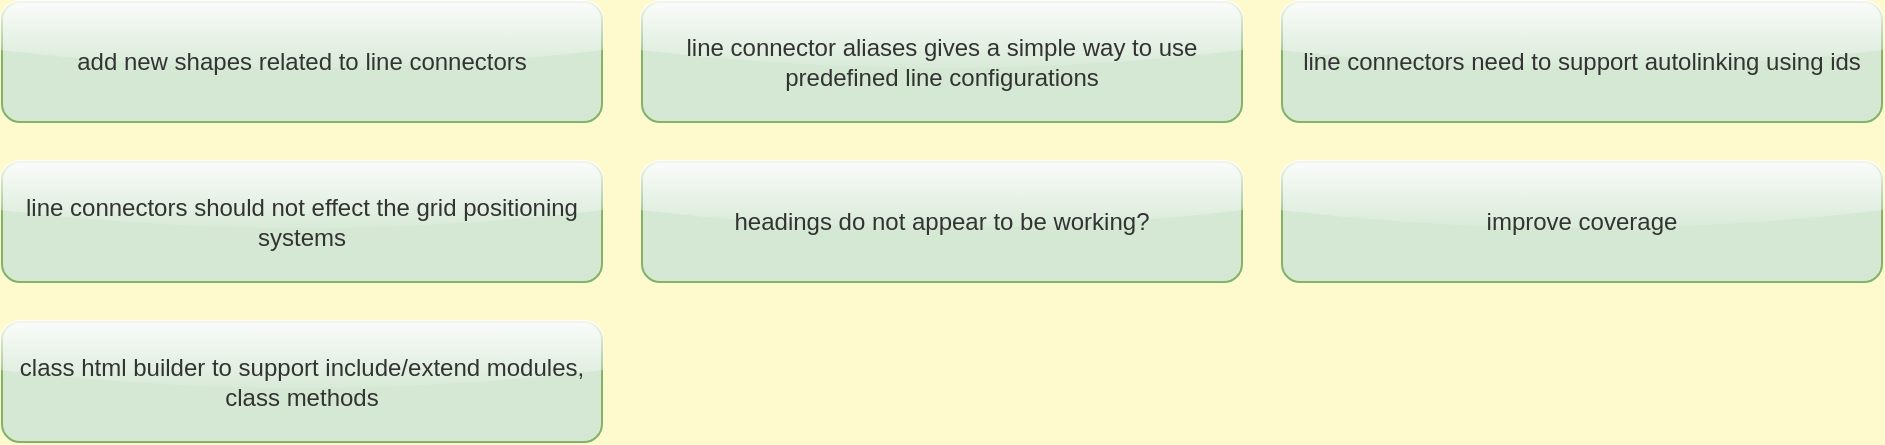 <mxfile>
  <diagram id="NGC" name="In progress">
    <mxGraphModel dx="0" dy="0" background="#FFFACD" grid="0" gridSize="10" guides="1" tooltips="1" connect="1" arrows="1" fold="1" page="1" pageScale="1" pageWidth="1169" pageHeight="827" math="0" shadow="0">
      <root>
        <mxCell id="page_root_NGC" parent="NGC"/>
        <mxCell id="node_root_NGC" parent="page_root_NGC"/>
        <mxCell id="NGC-3" value="add new shapes related to line connectors" style="whiteSpace=wrap;html=1;rounded=1;glass=1;fillColor=#d5e8d4;strokeColor=#82b366;fontColor=#333333" vertex="1" parent="node_root_NGC">
          <mxGeometry x="10" y="10" width="300" height="60" as="geometry"/>
        </mxCell>
        <mxCell id="NGC-4" value="line connector aliases gives a simple way to use predefined line configurations" style="whiteSpace=wrap;html=1;rounded=1;glass=1;fillColor=#d5e8d4;strokeColor=#82b366;fontColor=#333333" vertex="1" parent="node_root_NGC">
          <mxGeometry x="330" y="10" width="300" height="60" as="geometry"/>
        </mxCell>
        <mxCell id="NGC-5" value="line connectors need to support autolinking using ids" style="whiteSpace=wrap;html=1;rounded=1;glass=1;fillColor=#d5e8d4;strokeColor=#82b366;fontColor=#333333" vertex="1" parent="node_root_NGC">
          <mxGeometry x="650" y="10" width="300" height="60" as="geometry"/>
        </mxCell>
        <mxCell id="NGC-6" value="line connectors should not effect the grid positioning systems" style="whiteSpace=wrap;html=1;rounded=1;glass=1;fillColor=#d5e8d4;strokeColor=#82b366;fontColor=#333333" vertex="1" parent="node_root_NGC">
          <mxGeometry x="10" y="90" width="300" height="60" as="geometry"/>
        </mxCell>
        <mxCell id="NGC-7" value="headings do not appear to be working?" style="whiteSpace=wrap;html=1;rounded=1;glass=1;fillColor=#d5e8d4;strokeColor=#82b366;fontColor=#333333" vertex="1" parent="node_root_NGC">
          <mxGeometry x="330" y="90" width="300" height="60" as="geometry"/>
        </mxCell>
        <mxCell id="NGC-8" value="improve coverage" style="whiteSpace=wrap;html=1;rounded=1;glass=1;fillColor=#d5e8d4;strokeColor=#82b366;fontColor=#333333" vertex="1" parent="node_root_NGC">
          <mxGeometry x="650" y="90" width="300" height="60" as="geometry"/>
        </mxCell>
        <mxCell id="NGC-9" value="class html builder to support include/extend modules, class methods" style="whiteSpace=wrap;html=1;rounded=1;glass=1;fillColor=#d5e8d4;strokeColor=#82b366;fontColor=#333333" vertex="1" parent="node_root_NGC">
          <mxGeometry x="10" y="170" width="300" height="60" as="geometry"/>
        </mxCell>
      </root>
    </mxGraphModel>
  </diagram>
  <diagram id="wpO" name="To Do">
    <mxGraphModel dx="0" dy="0" background="#FFFACD" grid="0" gridSize="10" guides="1" tooltips="1" connect="1" arrows="1" fold="1" page="1" pageScale="1" pageWidth="1169" pageHeight="827" math="0" shadow="0">
      <root>
        <mxCell id="page_root_wpO" parent="wpO"/>
        <mxCell id="node_root_wpO" parent="page_root_wpO"/>
        <mxCell id="wpO-2" value="refactor HTML builder to custom GEM or use existing ruby GEM" style="whiteSpace=wrap;html=1;rounded=1;glass=1;fillColor=#dae8fc;strokeColor=#6c8ebf;fontColor=#333333" vertex="1" parent="node_root_wpO">
          <mxGeometry x="10" y="10" width="300" height="60" as="geometry"/>
        </mxCell>
        <mxCell id="wpO-3" value="add page background to theme, use it whenever the theme is set at a diagram/page level" style="whiteSpace=wrap;html=1;rounded=1;glass=1;fillColor=#dae8fc;strokeColor=#6c8ebf;fontColor=#333333" vertex="1" parent="node_root_wpO">
          <mxGeometry x="330" y="10" width="300" height="60" as="geometry"/>
        </mxCell>
        <mxCell id="wpO-4" value="move DrawioDsl::Formatters::Factory::FORMATTERS to resource file" style="whiteSpace=wrap;html=1;rounded=1;glass=1;fillColor=#dae8fc;strokeColor=#6c8ebf;fontColor=#333333" vertex="1" parent="node_root_wpO">
          <mxGeometry x="650" y="10" width="300" height="60" as="geometry"/>
        </mxCell>
        <mxCell id="wpO-5" value="move DrawioDsl::Formatters::StyleBuilder::MAPPINGS to resource file" style="whiteSpace=wrap;html=1;rounded=1;glass=1;fillColor=#dae8fc;strokeColor=#6c8ebf;fontColor=#333333" vertex="1" parent="node_root_wpO">
          <mxGeometry x="10" y="90" width="300" height="60" as="geometry"/>
        </mxCell>
        <mxCell id="wpO-6" value="settings style attributes need to de-duplicate, might be best to utilize the new StyleBuilder class" style="whiteSpace=wrap;html=1;rounded=1;glass=1;fillColor=#dae8fc;strokeColor=#6c8ebf;fontColor=#333333" vertex="1" parent="node_root_wpO">
          <mxGeometry x="330" y="90" width="300" height="60" as="geometry"/>
        </mxCell>
        <mxCell id="wpO-7" value="write SVG directly into other projects" style="whiteSpace=wrap;html=1;rounded=1;glass=1;fillColor=#dae8fc;strokeColor=#6c8ebf;fontColor=#333333" vertex="1" parent="node_root_wpO">
          <mxGeometry x="650" y="90" width="300" height="60" as="geometry"/>
        </mxCell>
        <mxCell id="wpO-8" value="add :shape, :line and :text to random shape generator, note: you can see the issue in the samples/20-styled-shapes.rb where the text is not rendered" style="whiteSpace=wrap;html=1;rounded=1;glass=1;fillColor=#dae8fc;strokeColor=#6c8ebf;fontColor=#333333" vertex="1" parent="node_root_wpO">
          <mxGeometry x="10" y="170" width="300" height="60" as="geometry"/>
        </mxCell>
        <mxCell id="wpO-9" value="Nodes need to support child nodes" style="whiteSpace=wrap;html=1;rounded=1;glass=1;fillColor=#dae8fc;strokeColor=#6c8ebf;fontColor=#333333" vertex="1" parent="node_root_wpO">
          <mxGeometry x="330" y="170" width="300" height="60" as="geometry"/>
        </mxCell>
        <mxCell id="wpO-10" value="Grid layout does not position itself in relation to the last element" style="whiteSpace=wrap;html=1;rounded=1;glass=1;fillColor=#dae8fc;strokeColor=#6c8ebf;fontColor=#333333" vertex="1" parent="node_root_wpO">
          <mxGeometry x="650" y="170" width="300" height="60" as="geometry"/>
        </mxCell>
        <mxCell id="wpO-11" value="Dynamic sized shapes that expand to the size of their text" style="whiteSpace=wrap;html=1;rounded=1;glass=1;fillColor=#dae8fc;strokeColor=#6c8ebf;fontColor=#333333" vertex="1" parent="node_root_wpO">
          <mxGeometry x="10" y="250" width="300" height="60" as="geometry"/>
        </mxCell>
        <mxCell id="wpO-12" value="Control of text padding left, right, top and bottom" style="whiteSpace=wrap;html=1;rounded=1;glass=1;fillColor=#dae8fc;strokeColor=#6c8ebf;fontColor=#333333" vertex="1" parent="node_root_wpO">
          <mxGeometry x="330" y="250" width="300" height="60" as="geometry"/>
        </mxCell>
        <mxCell id="wpO-13" value="Improve the theme control over text-only shapes" style="whiteSpace=wrap;html=1;rounded=1;glass=1;fillColor=#dae8fc;strokeColor=#6c8ebf;fontColor=#333333" vertex="1" parent="node_root_wpO">
          <mxGeometry x="650" y="250" width="300" height="60" as="geometry"/>
        </mxCell>
        <mxCell id="wpO-14" value="x,y settings do not work for shapes within a grid layout" style="whiteSpace=wrap;html=1;rounded=1;glass=1;fillColor=#dae8fc;strokeColor=#6c8ebf;fontColor=#333333" vertex="1" parent="node_root_wpO">
          <mxGeometry x="10" y="330" width="300" height="60" as="geometry"/>
        </mxCell>
        <mxCell id="wpO-15" value="page layout so that you drop elements on and they are positioned correctly, e.g centered, left, right, etc, maybe a grid layout with a wrap of 1 and a width of the page is sufficient" style="whiteSpace=wrap;html=1;rounded=1;glass=1;fillColor=#dae8fc;strokeColor=#6c8ebf;fontColor=#333333" vertex="1" parent="node_root_wpO">
          <mxGeometry x="330" y="330" width="300" height="60" as="geometry"/>
        </mxCell>
      </root>
    </mxGraphModel>
  </diagram>
  <diagram id="2JN" name="Done">
    <mxGraphModel dx="0" dy="0" background="#FFFACD" grid="0" gridSize="10" guides="1" tooltips="1" connect="1" arrows="1" fold="1" page="1" pageScale="1" pageWidth="1169" pageHeight="827" math="0" shadow="0">
      <root>
        <mxCell id="page_root_2JN" parent="2JN"/>
        <mxCell id="node_root_2JN" parent="page_root_2JN"/>
        <mxCell id="2JN-2" value="configuration for line strokes" style="whiteSpace=wrap;html=1;rounded=1;glass=1;fillColor=#f8cecc;strokeColor=#b85450;fontColor=#333333" vertex="1" parent="node_root_2JN">
          <mxGeometry x="10" y="10" width="300" height="60" as="geometry"/>
        </mxCell>
        <mxCell id="2JN-3" value="configuration for connector compass direction" style="whiteSpace=wrap;html=1;rounded=1;glass=1;fillColor=#f8cecc;strokeColor=#b85450;fontColor=#333333" vertex="1" parent="node_root_2JN">
          <mxGeometry x="330" y="10" width="300" height="60" as="geometry"/>
        </mxCell>
        <mxCell id="2JN-4" value="configuration for connector design" style="whiteSpace=wrap;html=1;rounded=1;glass=1;fillColor=#f8cecc;strokeColor=#b85450;fontColor=#333333" vertex="1" parent="node_root_2JN">
          <mxGeometry x="650" y="10" width="300" height="60" as="geometry"/>
        </mxCell>
        <mxCell id="2JN-5" value="configuration for connector arrows" style="whiteSpace=wrap;html=1;rounded=1;glass=1;fillColor=#f8cecc;strokeColor=#b85450;fontColor=#333333" vertex="1" parent="node_root_2JN">
          <mxGeometry x="10" y="90" width="300" height="60" as="geometry"/>
        </mxCell>
        <mxCell id="2JN-6" value="configuration for connector waypoints" style="whiteSpace=wrap;html=1;rounded=1;glass=1;fillColor=#f8cecc;strokeColor=#b85450;fontColor=#333333" vertex="1" parent="node_root_2JN">
          <mxGeometry x="330" y="90" width="300" height="60" as="geometry"/>
        </mxCell>
        <mxCell id="2JN-7" value="export_json will output a diagram in machine readable format" style="whiteSpace=wrap;html=1;rounded=1;glass=1;fillColor=#f8cecc;strokeColor=#b85450;fontColor=#333333" vertex="1" parent="node_root_2JN">
          <mxGeometry x="650" y="90" width="300" height="60" as="geometry"/>
        </mxCell>
        <mxCell id="2JN-8" value="class html formatter to support regular html nodes such as p, h1.. ul, li that are found on the builder" style="whiteSpace=wrap;html=1;rounded=1;glass=1;fillColor=#f8cecc;strokeColor=#b85450;fontColor=#333333" vertex="1" parent="node_root_2JN">
          <mxGeometry x="10" y="170" width="300" height="60" as="geometry"/>
        </mxCell>
        <mxCell id="2JN-9" value="group box, like a regular box but with a top aligned h1 style title" style="whiteSpace=wrap;html=1;rounded=1;glass=1;fillColor=#f8cecc;strokeColor=#b85450;fontColor=#333333" vertex="1" parent="node_root_2JN">
          <mxGeometry x="330" y="170" width="300" height="60" as="geometry"/>
        </mxCell>
        <mxCell id="2JN-10" value="build a domain (class) diagram" style="whiteSpace=wrap;html=1;rounded=1;glass=1;fillColor=#f8cecc;strokeColor=#b85450;fontColor=#333333" vertex="1" parent="node_root_2JN">
          <mxGeometry x="650" y="170" width="300" height="60" as="geometry"/>
        </mxCell>
        <mxCell id="2JN-11" value="build configuration for line strokes %i[dashed dotted dashdot dashdotdot dotdotdot longdash)" style="whiteSpace=wrap;html=1;rounded=1;glass=1;fillColor=#f8cecc;strokeColor=#b85450;fontColor=#333333" vertex="1" parent="node_root_2JN">
          <mxGeometry x="10" y="250" width="300" height="60" as="geometry"/>
        </mxCell>
        <mxCell id="2JN-12" value="build configuration for line compass %i[n ne e se s sw w nw]" style="whiteSpace=wrap;html=1;rounded=1;glass=1;fillColor=#f8cecc;strokeColor=#b85450;fontColor=#333333" vertex="1" parent="node_root_2JN">
          <mxGeometry x="330" y="250" width="300" height="60" as="geometry"/>
        </mxCell>
        <mxCell id="2JN-13" value="build configuration for line shape %i[style1 style2 style3 style4]" style="whiteSpace=wrap;html=1;rounded=1;glass=1;fillColor=#f8cecc;strokeColor=#b85450;fontColor=#333333" vertex="1" parent="node_root_2JN">
          <mxGeometry x="650" y="250" width="300" height="60" as="geometry"/>
        </mxCell>
        <mxCell id="2JN-14" value="build configuration for arrows %i[straight triangle diamond circle cross short default none plain skewed_dash concave er_many er_one er_one_optional er_one_mandatory er_many_optional er_many_mandatory]" style="whiteSpace=wrap;html=1;rounded=1;glass=1;fillColor=#f8cecc;strokeColor=#b85450;fontColor=#333333" vertex="1" parent="node_root_2JN">
          <mxGeometry x="10" y="330" width="300" height="60" as="geometry"/>
        </mxCell>
        <mxCell id="2JN-15" value="refactor the shape-&gt;text_only (boolean) to category (symbol)" style="whiteSpace=wrap;html=1;rounded=1;glass=1;fillColor=#f8cecc;strokeColor=#b85450;fontColor=#333333" vertex="1" parent="node_root_2JN">
          <mxGeometry x="330" y="330" width="300" height="60" as="geometry"/>
        </mxCell>
        <mxCell id="2JN-16" value="ensure that ids are working as expected" style="whiteSpace=wrap;html=1;rounded=1;glass=1;fillColor=#f8cecc;strokeColor=#b85450;fontColor=#333333" vertex="1" parent="node_root_2JN">
          <mxGeometry x="650" y="330" width="300" height="60" as="geometry"/>
        </mxCell>
        <mxCell id="2JN-17" value="alter the initial parameter of all shapes so that it can be an ID, without named attribute" style="whiteSpace=wrap;html=1;rounded=1;glass=1;fillColor=#f8cecc;strokeColor=#b85450;fontColor=#333333" vertex="1" parent="node_root_2JN">
          <mxGeometry x="10" y="410" width="300" height="60" as="geometry"/>
        </mxCell>
        <mxCell id="2JN-18" value="move project-plan files" style="whiteSpace=wrap;html=1;rounded=1;glass=1;fillColor=#f8cecc;strokeColor=#b85450;fontColor=#333333" vertex="1" parent="node_root_2JN">
          <mxGeometry x="330" y="410" width="300" height="60" as="geometry"/>
        </mxCell>
        <mxCell id="2JN-19" value="alter configure_shape so it sets the default shape key and use that for selecting the default HTML formatter" style="whiteSpace=wrap;html=1;rounded=1;glass=1;fillColor=#f8cecc;strokeColor=#b85450;fontColor=#333333" vertex="1" parent="node_root_2JN">
          <mxGeometry x="650" y="410" width="300" height="60" as="geometry"/>
        </mxCell>
        <mxCell id="2JN-20" value="add todo shape to simplify project plan drawing" style="whiteSpace=wrap;html=1;rounded=1;glass=1;fillColor=#f8cecc;strokeColor=#b85450;fontColor=#333333" vertex="1" parent="node_root_2JN">
          <mxGeometry x="10" y="490" width="300" height="60" as="geometry"/>
        </mxCell>
        <mxCell id="2JN-21" value="introduce .value property to shape and let it use either formatted HTML or plain text title" style="whiteSpace=wrap;html=1;rounded=1;glass=1;fillColor=#f8cecc;strokeColor=#b85450;fontColor=#333333" vertex="1" parent="node_root_2JN">
          <mxGeometry x="330" y="490" width="300" height="60" as="geometry"/>
        </mxCell>
        <mxCell id="2JN-22" value="formatter DSL that can render HTML directly into the value property" style="whiteSpace=wrap;html=1;rounded=1;glass=1;fillColor=#f8cecc;strokeColor=#b85450;fontColor=#333333" vertex="1" parent="node_root_2JN">
          <mxGeometry x="650" y="490" width="300" height="60" as="geometry"/>
        </mxCell>
        <mxCell id="2JN-23" value="formatter DSL for class and interface generation" style="whiteSpace=wrap;html=1;rounded=1;glass=1;fillColor=#f8cecc;strokeColor=#b85450;fontColor=#333333" vertex="1" parent="node_root_2JN">
          <mxGeometry x="10" y="570" width="300" height="60" as="geometry"/>
        </mxCell>
        <mxCell id="2JN-24" value="generate extension based graphics based on drawio extensions.js" style="whiteSpace=wrap;html=1;rounded=1;glass=1;fillColor=#f8cecc;strokeColor=#b85450;fontColor=#333333" vertex="1" parent="node_root_2JN">
          <mxGeometry x="330" y="570" width="300" height="60" as="geometry"/>
        </mxCell>
        <mxCell id="2JN-25" value="active? flag on page defaulting to true. set to false to exclude page from diagram." style="whiteSpace=wrap;html=1;rounded=1;glass=1;fillColor=#f8cecc;strokeColor=#b85450;fontColor=#333333" vertex="1" parent="node_root_2JN">
          <mxGeometry x="650" y="570" width="300" height="60" as="geometry"/>
        </mxCell>
        <mxCell id="2JN-26" value="first level child nodes need to hang of node 1" style="whiteSpace=wrap;html=1;rounded=1;glass=1;fillColor=#f8cecc;strokeColor=#b85450;fontColor=#333333" vertex="1" parent="node_root_2JN">
          <mxGeometry x="10" y="650" width="300" height="60" as="geometry"/>
        </mxCell>
        <mxCell id="2JN-27" value="node has child nodes and add_node will set a nodes parent" style="whiteSpace=wrap;html=1;rounded=1;glass=1;fillColor=#f8cecc;strokeColor=#b85450;fontColor=#333333" vertex="1" parent="node_root_2JN">
          <mxGeometry x="330" y="650" width="300" height="60" as="geometry"/>
        </mxCell>
        <mxCell id="2JN-28" value="nodes can belong to a parent node, the top level node responds with truthy to root?" style="whiteSpace=wrap;html=1;rounded=1;glass=1;fillColor=#f8cecc;strokeColor=#b85450;fontColor=#333333" vertex="1" parent="node_root_2JN">
          <mxGeometry x="650" y="650" width="300" height="60" as="geometry"/>
        </mxCell>
        <mxCell id="2JN-29" value="add sample diagram for the github readme file" style="whiteSpace=wrap;html=1;rounded=1;glass=1;fillColor=#f8cecc;strokeColor=#b85450;fontColor=#333333" vertex="1" parent="node_root_2JN">
          <mxGeometry x="10" y="730" width="300" height="60" as="geometry"/>
        </mxCell>
        <mxCell id="2JN-30" value="write samples into docs folder and display in readme" style="whiteSpace=wrap;html=1;rounded=1;glass=1;fillColor=#f8cecc;strokeColor=#b85450;fontColor=#333333" vertex="1" parent="node_root_2JN">
          <mxGeometry x="330" y="730" width="300" height="60" as="geometry"/>
        </mxCell>
        <mxCell id="2JN-31" value="add export as .PNG, needs to take a page number as the PNG will not support multiple pages" style="whiteSpace=wrap;html=1;rounded=1;glass=1;fillColor=#f8cecc;strokeColor=#b85450;fontColor=#333333" vertex="1" parent="node_root_2JN">
          <mxGeometry x="650" y="730" width="300" height="60" as="geometry"/>
        </mxCell>
        <mxCell id="2JN-32" value="add export as .SVG, needs to take a page number as the SVG will not support multiple pages" style="whiteSpace=wrap;html=1;rounded=1;glass=1;fillColor=#f8cecc;strokeColor=#b85450;fontColor=#333333" vertex="1" parent="node_root_2JN">
          <mxGeometry x="10" y="810" width="300" height="60" as="geometry"/>
        </mxCell>
        <mxCell id="2JN-33" value="add save as .drawio" style="whiteSpace=wrap;html=1;rounded=1;glass=1;fillColor=#f8cecc;strokeColor=#b85450;fontColor=#333333" vertex="1" parent="node_root_2JN">
          <mxGeometry x="330" y="810" width="300" height="60" as="geometry"/>
        </mxCell>
      </root>
    </mxGraphModel>
  </diagram>
</mxfile>